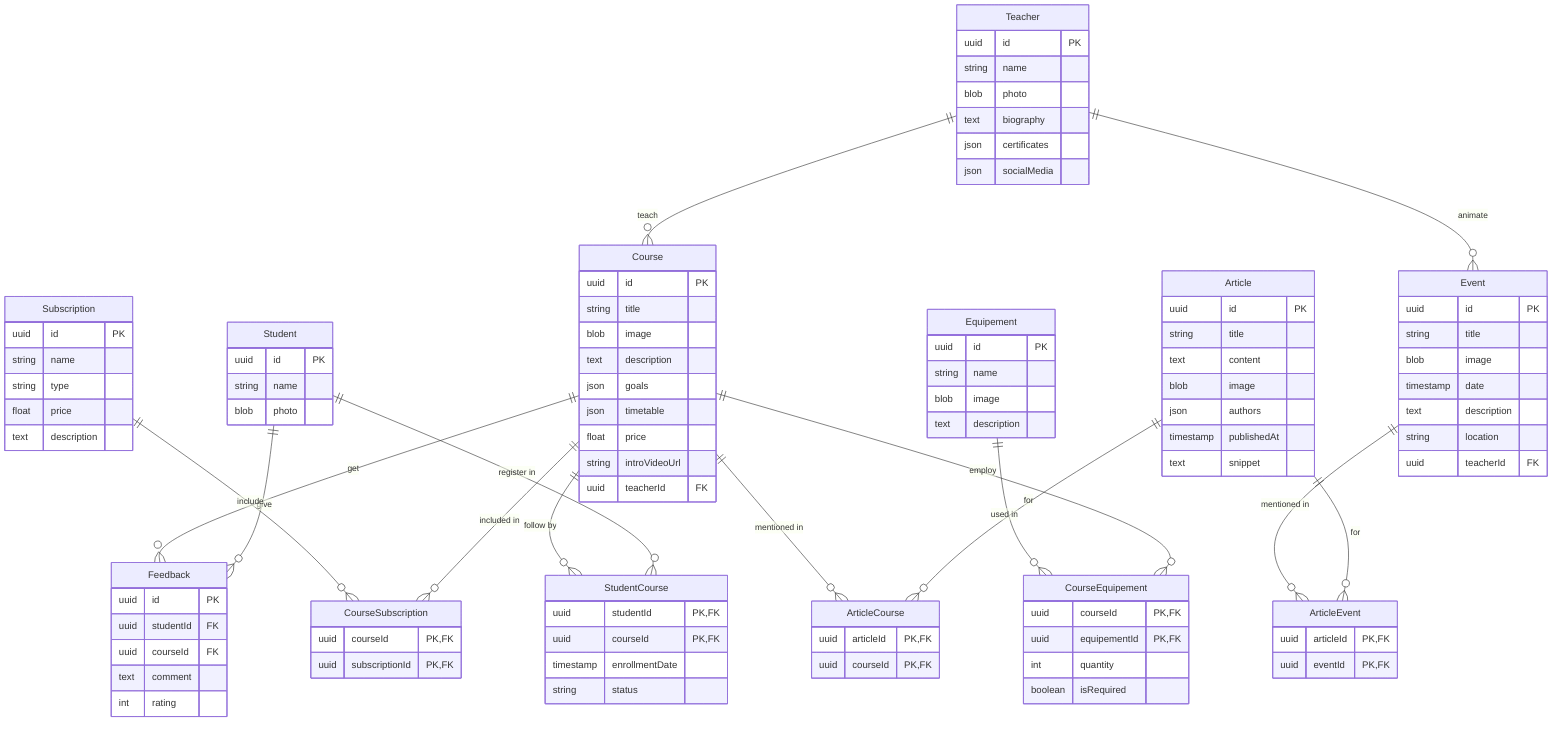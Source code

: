erDiagram
    Course {
        uuid id PK
        string title
        blob image
        text description
        json goals
        json timetable
        float price
        string introVideoUrl
        uuid teacherId FK
    }

    Teacher {
        uuid id PK
        string name
        blob photo
        text biography
        json certificates
        json socialMedia
    }

    Student {
        uuid id PK
        string name
        blob photo
    }

    Feedback {
        uuid id PK
        uuid studentId FK
        uuid courseId FK
        text comment
        int rating
    }

    Subscription {
        uuid id PK
        string name
        string type
        float price
        text description
    }

    CourseSubscription {
        uuid courseId PK,FK
        uuid subscriptionId PK,FK
    }

    Article {
        uuid id PK
        string title
        text content
        blob image
        json authors
        timestamp publishedAt
        text snippet
    }

    ArticleCourse {
        uuid articleId PK,FK
        uuid courseId PK,FK
    }

    Event {
        uuid id PK
        string title
        blob image
        timestamp date
        text description
        string location
        uuid teacherId FK
    }

    ArticleEvent {
        uuid articleId PK,FK
        uuid eventId PK,FK
    }

    StudentCourse {
        uuid studentId PK,FK
        uuid courseId PK,FK
        timestamp enrollmentDate
        string status
    }

    Equipement {
        uuid id PK
        string name
        blob image
        text description
    }

    CourseEquipement {
        uuid courseId PK,FK
        uuid equipementId PK,FK
        int quantity
        boolean isRequired
    }

    Teacher ||--o{ Course : "teach"
    Student ||--o{ Feedback : "give"
    Course ||--o{ Feedback : "get"
    Course ||--o{ CourseSubscription : "included in"
    Subscription ||--o{ CourseSubscription : "include"
    Article ||--o{ ArticleCourse : "for"
    Course ||--o{ ArticleCourse : "mentioned in"
    Article ||--o{ ArticleEvent : "for"
    Event ||--o{ ArticleEvent : "mentioned in"
    Teacher ||--o{ Event : "animate"
    Student ||--o{ StudentCourse : "register in"
    Course ||--o{ StudentCourse : "follow by"
    Course ||--o{ CourseEquipement : "employ"
    Equipement ||--o{ CourseEquipement : "used in"